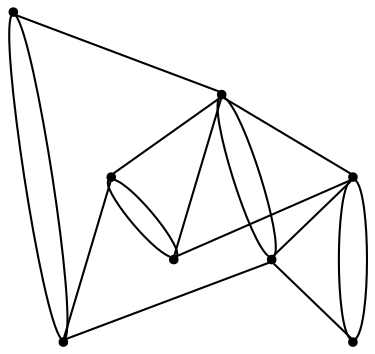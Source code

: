 graph {
  node [shape=point,comment="{\"directed\":false,\"doi\":\"10.1007/978-3-030-04414-5_14\",\"figure\":\"1 (1)\"}"]

  v0 [pos="1402.181680843654,1842.0502025321257"]
  v1 [pos="1335.5043921676572,1842.0502025321257"]
  v2 [pos="1268.8271034916604,1842.0502025321257"]
  v3 [pos="1202.1498148156638,1842.0502025321257"]
  v4 [pos="1135.472526139667,1842.0502025321257"]
  v5 [pos="1068.7952374636702,1842.0502025321257"]
  v6 [pos="1002.1179805818823,1842.0502025321257"]
  v7 [pos="935.4406919058856,1842.0502025321257"]

  v0 -- v1 [id="-1",pos="1402.181680843654,1842.0502025321257 1402.1817126378628,1860.4612401733505 1387.25433158328,1875.38843828302 1368.8430682998644,1875.38843828302 1350.436001852017,1875.38843828302 1335.504423961866,1860.4612401733505 1335.5043921676572,1842.0502025321257"]
  v6 -- v5 [id="-3",pos="1002.1179805818823,1842.0502025321257 1068.7952374636702,1842.0502025321257 1068.7952374636702,1842.0502025321257 1068.7952374636702,1842.0502025321257"]
  v5 -- v4 [id="-4",pos="1068.7952374636702,1842.0502025321257 1135.472526139667,1842.0502025321257 1135.472526139667,1842.0502025321257 1135.472526139667,1842.0502025321257"]
  v4 -- v3 [id="-5",pos="1135.472526139667,1842.0502025321257 1202.1498148156638,1842.0502025321257 1202.1498148156638,1842.0502025321257 1202.1498148156638,1842.0502025321257"]
  v3 -- v2 [id="-6",pos="1202.1498148156638,1842.0502025321257 1268.8271034916604,1842.0502025321257 1268.8271034916604,1842.0502025321257 1268.8271034916604,1842.0502025321257"]
  v2 -- v1 [id="-7",pos="1268.8271034916604,1842.0502025321257 1335.5043921676572,1842.0502025321257 1335.5043921676572,1842.0502025321257 1335.5043921676572,1842.0502025321257"]
  v1 -- v0 [id="-8",pos="1335.5043921676572,1842.0502025321257 1402.181680843654,1842.0502025321257 1402.181680843654,1842.0502025321257 1402.181680843654,1842.0502025321257"]
  v7 -- v6 [id="-10",pos="935.4406919058856,1842.0502025321257 1002.1179805818823,1842.0502025321257 1002.1179805818823,1842.0502025321257 1002.1179805818823,1842.0502025321257"]
  v0 -- v4 [id="-11",pos="1402.181680843654,1842.0502025321257 1402.1817126378628,1915.698549881158 1342.4763852550996,1975.4031455357033 1268.8271352858694,1975.4031455357033 1195.177885316639,1975.4031455357033 1135.4725579338758,1915.698549881158 1135.472526139667,1842.0502025321257"]
  v2 -- v3 [id="-12",pos="1268.8271034916604,1842.0502025321257 1268.8271352858694,1860.4612401733505 1253.8997542312866,1875.38843828302 1235.488490947871,1875.38843828302 1217.0814245000236,1875.38843828302 1202.1498466098726,1860.4612401733505 1202.1498148156638,1842.0502025321257"]
  v7 -- v6 [id="-13",pos="935.4406919058856,1842.0502025321257 935.4406919058855,1860.4612401733505 950.3722062076187,1875.38843828302 968.7793362438839,1875.38843828302 987.1905995272995,1875.38843828302 1002.1179805818823,1860.4612401733505 1002.1179805818823,1842.0502025321257"]
  v5 -- v7 [id="-14",pos="1068.7952374636702,1842.0502025321257 1068.795269257879,1878.8764745987082 1038.9447039842814,1908.7266740339144 1002.1179805818823,1908.7266740339144 965.2954540150512,1908.7266740339144 935.4406919058855,1878.8764745987082 935.4406919058856,1842.0502025321257"]
  v6 -- v3 [id="-15",pos="1002.1179805818823,1842.0502025321257 1002.1179805818823,1897.287512239933 1046.8959269100626,1942.0649097848088 1102.1339135958774,1942.0649097848088 1157.3719002816922,1942.0649097848088 1202.1498466098726,1897.287512239933 1202.1498148156638,1842.0502025321257"]
  v5 -- v1 [id="-16",pos="1068.7952374636702,1842.0502025321257 1068.795269257879,1915.698549881158 1128.5005966406422,1975.4031455357033 1202.1498466098726,1975.4031455357033 1275.7990965791028,1975.4031455357033 1335.504423961866,1915.698549881158 1335.5043921676572,1842.0502025321257"]
  v5 -- v4 [id="-17",pos="1068.7952374636702,1842.0502025321257 1068.795269257879,1860.4612401733505 1083.72684714803,1875.38843828302 1102.1339135958774,1875.38843828302 1120.545176879293,1875.38843828302 1135.4725579338758,1860.4612401733505 1135.472526139667,1842.0502025321257"]
  v4 -- v2 [id="-18",pos="1135.472526139667,1842.0502025321257 1135.4725579338758,1878.8764745987082 1165.3273200430415,1908.7266740339144 1202.1498466098726,1908.7266740339144 1238.9765700122716,1908.7266740339144 1268.8271352858694,1878.8764745987082 1268.8271034916604,1842.0502025321257"]
  v4 -- v6 [id="-19",pos="1135.472526139667,1842.0502025321257 1135.4725579338758,1878.8764745987082 1105.6219926602782,1908.7266740339144 1068.795269257879,1908.7266740339144 1031.9727426910479,1908.7266740339144 1002.1179805818823,1878.8764745987082 1002.1179805818823,1842.0502025321257"]
}